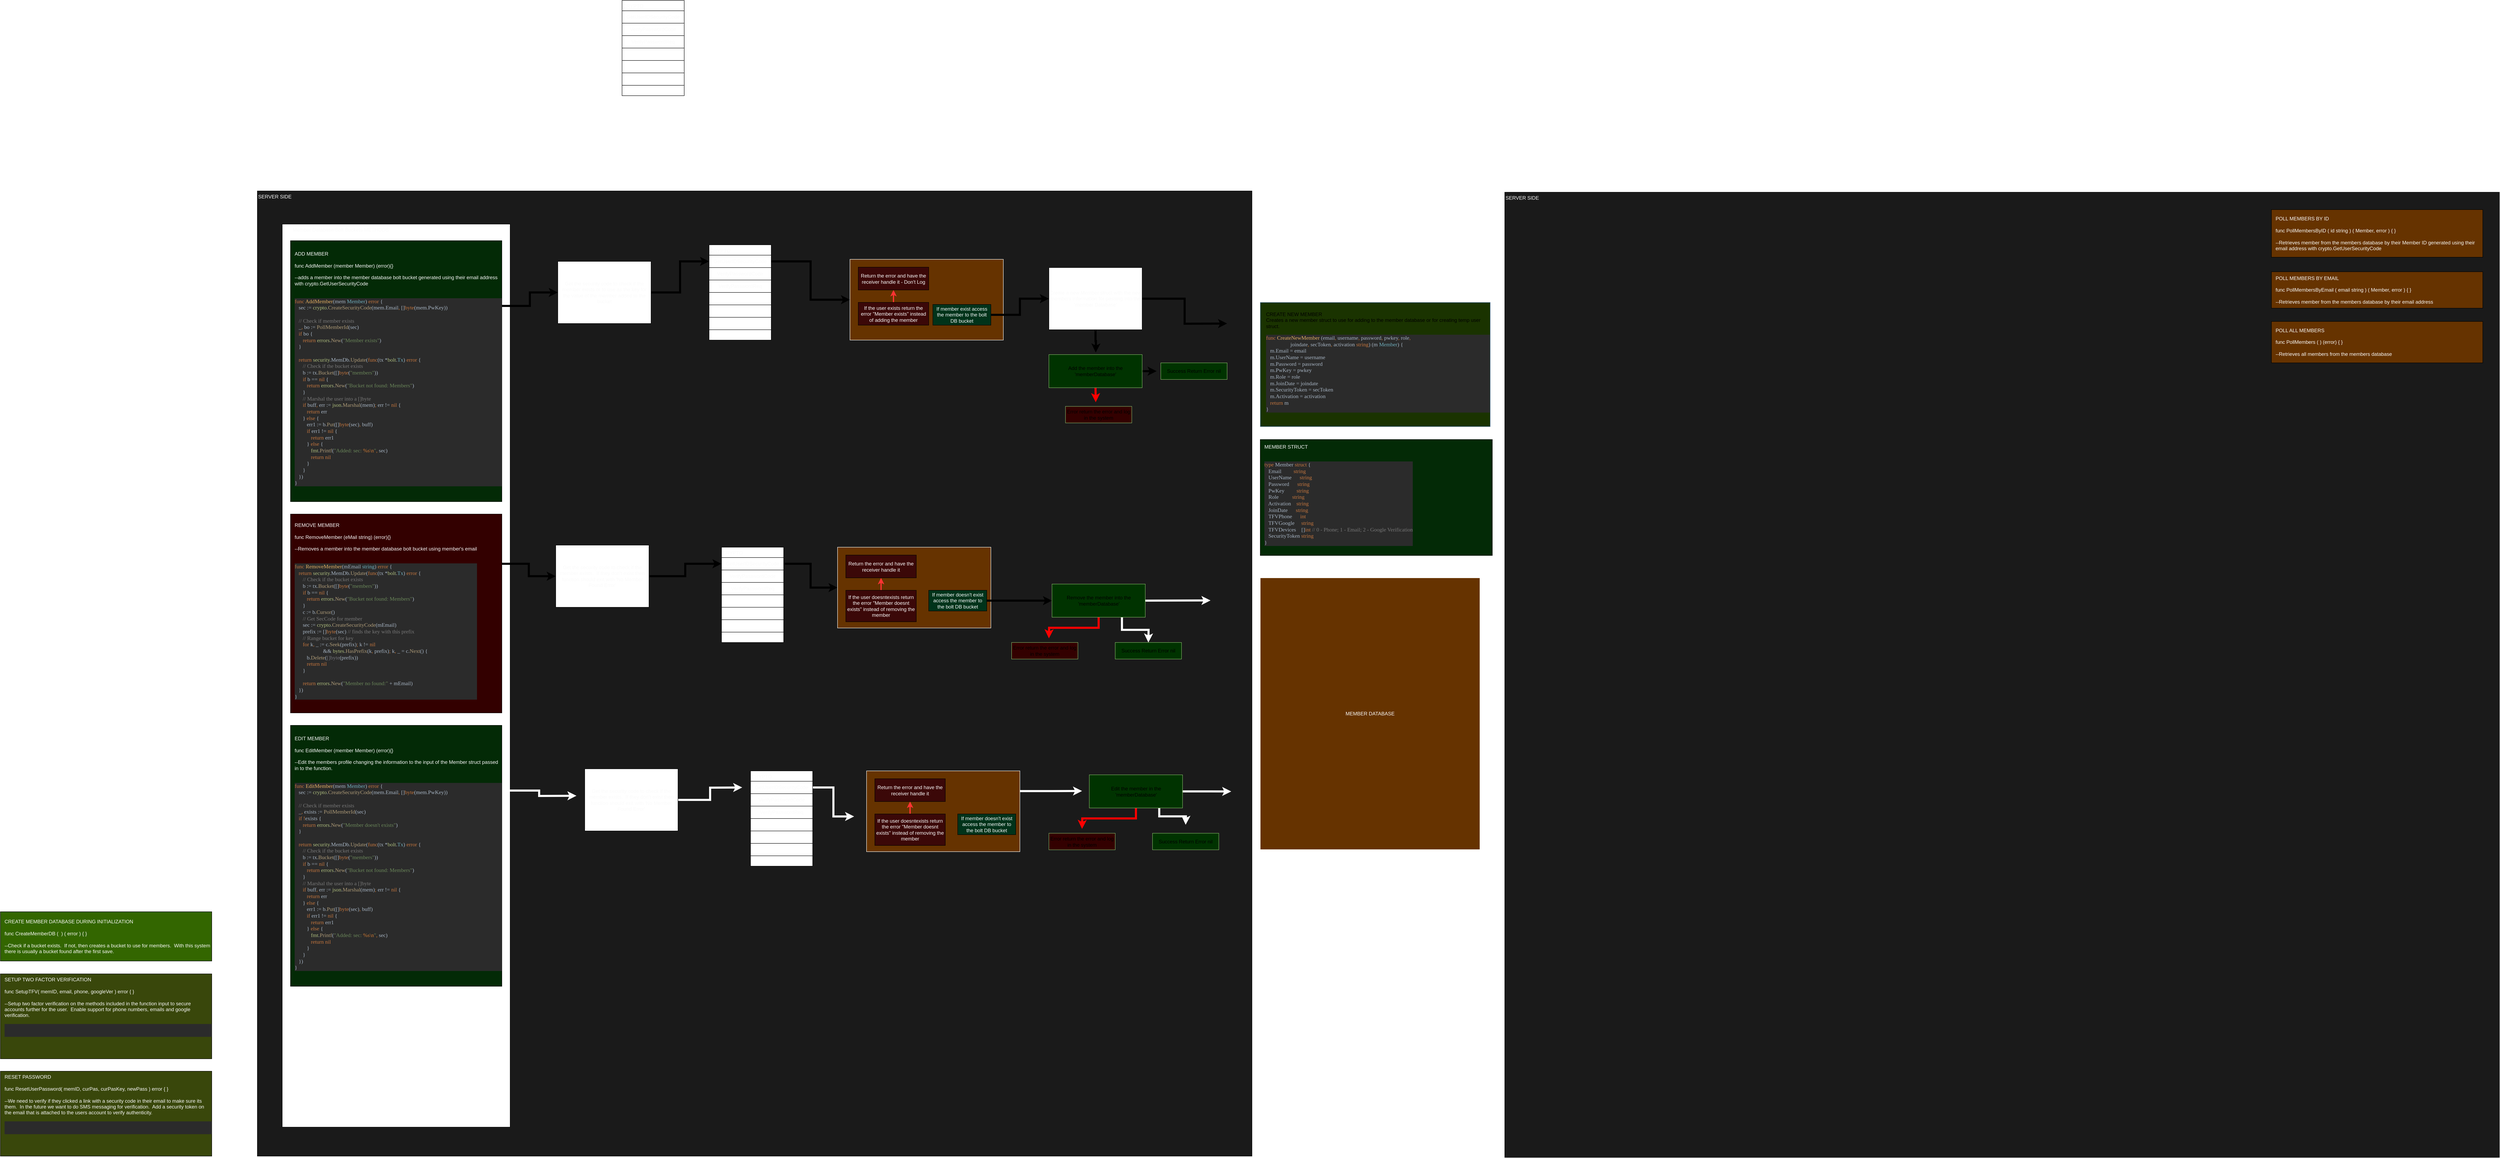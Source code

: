 <mxfile version="12.9.6" type="github">
  <diagram id="ODxXchdAwgTXNLU9TBr1" name="Page-1">
    <mxGraphModel dx="2872" dy="2428" grid="1" gridSize="10" guides="1" tooltips="1" connect="1" arrows="1" fold="1" page="1" pageScale="1" pageWidth="850" pageHeight="1100" math="0" shadow="0">
      <root>
        <mxCell id="0" />
        <mxCell id="1" parent="0" />
        <mxCell id="Krg5OAJmCBE884iFsZVr-60" value="SERVER SIDE" style="rounded=0;whiteSpace=wrap;html=1;fontColor=#FAFAFA;align=left;verticalAlign=top;fillColor=#1A1A1A;movable=1;resizable=1;rotatable=1;deletable=1;editable=1;connectable=1;" parent="1" vertex="1">
          <mxGeometry x="40" y="20" width="2400" height="2330" as="geometry" />
        </mxCell>
        <mxCell id="Krg5OAJmCBE884iFsZVr-41" value="" style="rounded=0;whiteSpace=wrap;html=1;strokeColor=#FFFFFF;fillColor=#663300;align=left;" parent="1" vertex="1">
          <mxGeometry x="1470" y="185" width="370" height="195" as="geometry" />
        </mxCell>
        <mxCell id="Krg5OAJmCBE884iFsZVr-9" value="CRYPTO" style="rounded=0;whiteSpace=wrap;html=1;fontColor=#FAFAFA;align=left;verticalAlign=top;" parent="1" vertex="1">
          <mxGeometry x="1130" y="150" width="150" height="230" as="geometry" />
        </mxCell>
        <mxCell id="Krg5OAJmCBE884iFsZVr-11" value="" style="rounded=0;whiteSpace=wrap;html=1;fontColor=#FAFAFA;" parent="1" vertex="1">
          <mxGeometry x="1130" y="295" width="150" height="30" as="geometry" />
        </mxCell>
        <mxCell id="Krg5OAJmCBE884iFsZVr-12" value="VerifyPasswordReq" style="rounded=0;whiteSpace=wrap;html=1;fontColor=#FAFAFA;" parent="1" vertex="1">
          <mxGeometry x="1130" y="235" width="150" height="30" as="geometry" />
        </mxCell>
        <mxCell id="Krg5OAJmCBE884iFsZVr-13" value="" style="rounded=0;whiteSpace=wrap;html=1;fontColor=#FAFAFA;" parent="1" vertex="1">
          <mxGeometry x="1130" y="325" width="150" height="30" as="geometry" />
        </mxCell>
        <mxCell id="eRZaWDwXWMxtU1EoFf1U-9" style="edgeStyle=orthogonalEdgeStyle;rounded=0;orthogonalLoop=1;jettySize=auto;html=1;exitX=1;exitY=0.5;exitDx=0;exitDy=0;entryX=0;entryY=0.5;entryDx=0;entryDy=0;strokeWidth=5;" edge="1" parent="1" source="Krg5OAJmCBE884iFsZVr-14" target="Krg5OAJmCBE884iFsZVr-41">
          <mxGeometry relative="1" as="geometry" />
        </mxCell>
        <mxCell id="Krg5OAJmCBE884iFsZVr-14" value="GetUserIDSecurityCode" style="rounded=0;whiteSpace=wrap;html=1;fontColor=#FAFAFA;" parent="1" vertex="1">
          <mxGeometry x="1130" y="175" width="150" height="30" as="geometry" />
        </mxCell>
        <mxCell id="Krg5OAJmCBE884iFsZVr-15" value="VerifyPasswordCode" style="rounded=0;whiteSpace=wrap;html=1;fontColor=#FAFAFA;" parent="1" vertex="1">
          <mxGeometry x="1130" y="205" width="150" height="30" as="geometry" />
        </mxCell>
        <mxCell id="Krg5OAJmCBE884iFsZVr-19" value="&amp;nbsp;&amp;nbsp;&amp;nbsp;&amp;nbsp;&amp;nbsp;&amp;nbsp; Member Database/Bolt Buckets METHODS" style="rounded=0;whiteSpace=wrap;html=1;fontColor=#FAFAFA;align=left;verticalAlign=top;" parent="1" vertex="1">
          <mxGeometry x="100" y="100" width="550" height="2180" as="geometry" />
        </mxCell>
        <mxCell id="eRZaWDwXWMxtU1EoFf1U-7" style="edgeStyle=orthogonalEdgeStyle;rounded=0;orthogonalLoop=1;jettySize=auto;html=1;exitX=1;exitY=0.25;exitDx=0;exitDy=0;entryX=0;entryY=0.5;entryDx=0;entryDy=0;strokeWidth=5;" edge="1" parent="1" source="Krg5OAJmCBE884iFsZVr-8" target="Krg5OAJmCBE884iFsZVr-26">
          <mxGeometry relative="1" as="geometry" />
        </mxCell>
        <mxCell id="Krg5OAJmCBE884iFsZVr-8" value="&lt;div&gt;ADD MEMBER&lt;br&gt;&lt;/div&gt;&lt;div&gt;&lt;br&gt;&lt;/div&gt;&lt;div&gt;func AddMember (member Member) (error){}&lt;/div&gt;&lt;div&gt;&lt;br&gt;&lt;/div&gt;&lt;div&gt;--adds a member into the member database bolt bucket generated using their email address with crypto.GetUserSecurityCode&lt;/div&gt;&lt;div&gt;&lt;br&gt;&lt;/div&gt;&lt;div&gt;&lt;pre style=&quot;background-color: #2b2b2b ; color: #a9b7c6 ; font-family: &amp;#34;consolas&amp;#34; ; font-size: 9.8pt&quot;&gt;&lt;span style=&quot;color: #c7773e&quot;&gt;func &lt;/span&gt;&lt;span style=&quot;color: #e6b163&quot;&gt;AddMember&lt;/span&gt;(mem &lt;span style=&quot;color: #6fafbd&quot;&gt;Member&lt;/span&gt;) &lt;span style=&quot;color: #c7773e&quot;&gt;error &lt;/span&gt;{&lt;br&gt;   sec := &lt;span style=&quot;color: #afbf7e&quot;&gt;crypto&lt;/span&gt;.&lt;span style=&quot;color: #b09d79&quot;&gt;CreateSecurityCode&lt;/span&gt;(mem.Email&lt;span style=&quot;color: #cc7832&quot;&gt;, &lt;/span&gt;[]&lt;span style=&quot;color: #c7773e&quot;&gt;byte&lt;/span&gt;(mem.PwKey))&lt;br&gt;&lt;br&gt;   &lt;span style=&quot;color: #787878&quot;&gt;// Check if member exists&lt;br&gt;&lt;/span&gt;&lt;span style=&quot;color: #787878&quot;&gt;   &lt;/span&gt;_&lt;span style=&quot;color: #cc7832&quot;&gt;, &lt;/span&gt;bo := &lt;span style=&quot;color: #b09d79&quot;&gt;PollMemberId&lt;/span&gt;(sec)&lt;br&gt;   &lt;span style=&quot;color: #c7773e&quot;&gt;if &lt;/span&gt;bo {&lt;br&gt;      &lt;span style=&quot;color: #c7773e&quot;&gt;return &lt;/span&gt;&lt;span style=&quot;color: #afbf7e&quot;&gt;errors&lt;/span&gt;.&lt;span style=&quot;color: #b09d79&quot;&gt;New&lt;/span&gt;(&lt;span style=&quot;color: #6a8759&quot;&gt;&quot;Member exists&quot;&lt;/span&gt;)&lt;br&gt;   }&lt;br&gt;&lt;br&gt;   &lt;span style=&quot;color: #c7773e&quot;&gt;return &lt;/span&gt;&lt;span style=&quot;color: #afbf7e&quot;&gt;security&lt;/span&gt;.MemDb.&lt;span style=&quot;color: #b09d79&quot;&gt;Update&lt;/span&gt;(&lt;span style=&quot;color: #c7773e&quot;&gt;func&lt;/span&gt;(tx *&lt;span style=&quot;color: #afbf7e&quot;&gt;bolt&lt;/span&gt;.&lt;span style=&quot;color: #6fafbd&quot;&gt;Tx&lt;/span&gt;) &lt;span style=&quot;color: #c7773e&quot;&gt;error &lt;/span&gt;{&lt;br&gt;      &lt;span style=&quot;color: #787878&quot;&gt;// Check if the bucket exists&lt;br&gt;&lt;/span&gt;&lt;span style=&quot;color: #787878&quot;&gt;      &lt;/span&gt;b := tx.&lt;span style=&quot;color: #b09d79&quot;&gt;Bucket&lt;/span&gt;([]&lt;span style=&quot;color: #c7773e&quot;&gt;byte&lt;/span&gt;(&lt;span style=&quot;color: #6a8759&quot;&gt;&quot;members&quot;&lt;/span&gt;))&lt;br&gt;      &lt;span style=&quot;color: #c7773e&quot;&gt;if &lt;/span&gt;b == &lt;span style=&quot;color: #c7773e&quot;&gt;nil &lt;/span&gt;{&lt;br&gt;         &lt;span style=&quot;color: #c7773e&quot;&gt;return &lt;/span&gt;&lt;span style=&quot;color: #afbf7e&quot;&gt;errors&lt;/span&gt;.&lt;span style=&quot;color: #b09d79&quot;&gt;New&lt;/span&gt;(&lt;span style=&quot;color: #6a8759&quot;&gt;&quot;Bucket not found: Members&quot;&lt;/span&gt;)&lt;br&gt;      }&lt;br&gt;      &lt;span style=&quot;color: #787878&quot;&gt;// Marshal the user into a []byte&lt;br&gt;&lt;/span&gt;&lt;span style=&quot;color: #787878&quot;&gt;      &lt;/span&gt;&lt;span style=&quot;color: #c7773e&quot;&gt;if &lt;/span&gt;buff&lt;span style=&quot;color: #cc7832&quot;&gt;, &lt;/span&gt;err := &lt;span style=&quot;color: #afbf7e&quot;&gt;json&lt;/span&gt;.&lt;span style=&quot;color: #b09d79&quot;&gt;Marshal&lt;/span&gt;(mem)&lt;span style=&quot;color: #cc7832&quot;&gt;; &lt;/span&gt;err != &lt;span style=&quot;color: #c7773e&quot;&gt;nil &lt;/span&gt;{&lt;br&gt;         &lt;span style=&quot;color: #c7773e&quot;&gt;return &lt;/span&gt;err&lt;br&gt;      } &lt;span style=&quot;color: #c7773e&quot;&gt;else &lt;/span&gt;{&lt;br&gt;         err1 := b.&lt;span style=&quot;color: #b09d79&quot;&gt;Put&lt;/span&gt;([]&lt;span style=&quot;color: #c7773e&quot;&gt;byte&lt;/span&gt;(sec)&lt;span style=&quot;color: #cc7832&quot;&gt;, &lt;/span&gt;buff)&lt;br&gt;         &lt;span style=&quot;color: #c7773e&quot;&gt;if &lt;/span&gt;err1 != &lt;span style=&quot;color: #c7773e&quot;&gt;nil &lt;/span&gt;{&lt;br&gt;            &lt;span style=&quot;color: #c7773e&quot;&gt;return &lt;/span&gt;err1&lt;br&gt;         } &lt;span style=&quot;color: #c7773e&quot;&gt;else &lt;/span&gt;{&lt;br&gt;            &lt;span style=&quot;color: #afbf7e&quot;&gt;fmt&lt;/span&gt;.&lt;span style=&quot;color: #b09d79&quot;&gt;Printf&lt;/span&gt;(&lt;span style=&quot;color: #6a8759&quot;&gt;&quot;Added: sec: &lt;/span&gt;&lt;span style=&quot;color: #cc7832&quot;&gt;%s\n&lt;/span&gt;&lt;span style=&quot;color: #6a8759&quot;&gt;&quot;&lt;/span&gt;&lt;span style=&quot;color: #cc7832&quot;&gt;, &lt;/span&gt;sec)&lt;br&gt;            &lt;span style=&quot;color: #c7773e&quot;&gt;return nil&lt;br&gt;&lt;/span&gt;&lt;span style=&quot;color: #c7773e&quot;&gt;         &lt;/span&gt;}&lt;br&gt;      }&lt;br&gt;   })&lt;br&gt;}&lt;/pre&gt;&lt;/div&gt;" style="rounded=0;whiteSpace=wrap;html=1;fontColor=#FAFAFA;align=left;spacingLeft=8;fillColor=#032A06;" parent="1" vertex="1">
          <mxGeometry x="120" y="140" width="510" height="630" as="geometry" />
        </mxCell>
        <mxCell id="eRZaWDwXWMxtU1EoFf1U-29" style="edgeStyle=orthogonalEdgeStyle;rounded=0;orthogonalLoop=1;jettySize=auto;html=1;exitX=1;exitY=0.25;exitDx=0;exitDy=0;entryX=0;entryY=0.5;entryDx=0;entryDy=0;strokeWidth=5;" edge="1" parent="1" source="Krg5OAJmCBE884iFsZVr-21" target="eRZaWDwXWMxtU1EoFf1U-17">
          <mxGeometry relative="1" as="geometry" />
        </mxCell>
        <mxCell id="Krg5OAJmCBE884iFsZVr-21" value="&lt;div&gt;REMOVE MEMBER&lt;br&gt;&lt;/div&gt;&lt;div&gt;&lt;br&gt;&lt;/div&gt;&lt;div&gt;func RemoveMember (eMail string) (error){}&lt;/div&gt;&lt;div&gt;&lt;br&gt;&lt;/div&gt;&lt;div&gt;--Removes a member into the member database bolt bucket using member&#39;s email&lt;br&gt;&lt;/div&gt;&lt;div&gt;&lt;br&gt;&lt;/div&gt;&lt;div&gt;&lt;pre style=&quot;background-color: #2b2b2b ; color: #a9b7c6 ; font-family: &amp;#34;consolas&amp;#34; ; font-size: 9.8pt&quot;&gt;&lt;span style=&quot;color: #c7773e&quot;&gt;func &lt;/span&gt;&lt;span style=&quot;color: #e6b163&quot;&gt;RemoveMember&lt;/span&gt;(mEmail &lt;span style=&quot;color: #6fafbd&quot;&gt;string&lt;/span&gt;) &lt;span style=&quot;color: #c7773e&quot;&gt;error &lt;/span&gt;{&lt;br&gt;   &lt;span style=&quot;color: #c7773e&quot;&gt;return &lt;/span&gt;&lt;span style=&quot;color: #afbf7e&quot;&gt;security&lt;/span&gt;.MemDb.&lt;span style=&quot;color: #b09d79&quot;&gt;Update&lt;/span&gt;(&lt;span style=&quot;color: #c7773e&quot;&gt;func&lt;/span&gt;(tx *&lt;span style=&quot;color: #afbf7e&quot;&gt;bolt&lt;/span&gt;.&lt;span style=&quot;color: #6fafbd&quot;&gt;Tx&lt;/span&gt;) &lt;span style=&quot;color: #c7773e&quot;&gt;error &lt;/span&gt;{&lt;br&gt;      &lt;span style=&quot;color: #787878&quot;&gt;// Check if the bucket exists&lt;br&gt;&lt;/span&gt;&lt;span style=&quot;color: #787878&quot;&gt;      &lt;/span&gt;b := tx.&lt;span style=&quot;color: #b09d79&quot;&gt;Bucket&lt;/span&gt;([]&lt;span style=&quot;color: #c7773e&quot;&gt;byte&lt;/span&gt;(&lt;span style=&quot;color: #6a8759&quot;&gt;&quot;members&quot;&lt;/span&gt;))&lt;br&gt;      &lt;span style=&quot;color: #c7773e&quot;&gt;if &lt;/span&gt;b == &lt;span style=&quot;color: #c7773e&quot;&gt;nil &lt;/span&gt;{&lt;br&gt;         &lt;span style=&quot;color: #c7773e&quot;&gt;return &lt;/span&gt;&lt;span style=&quot;color: #afbf7e&quot;&gt;errors&lt;/span&gt;.&lt;span style=&quot;color: #b09d79&quot;&gt;New&lt;/span&gt;(&lt;span style=&quot;color: #6a8759&quot;&gt;&quot;Bucket not found: Members&quot;&lt;/span&gt;)&lt;br&gt;      }&lt;br&gt;      c := b.&lt;span style=&quot;color: #b09d79&quot;&gt;Cursor&lt;/span&gt;()&lt;br&gt;      &lt;span style=&quot;color: #787878&quot;&gt;// Get SecCode for member&lt;br&gt;&lt;/span&gt;&lt;span style=&quot;color: #787878&quot;&gt;      &lt;/span&gt;sec := &lt;span style=&quot;color: #afbf7e&quot;&gt;crypto&lt;/span&gt;.&lt;span style=&quot;color: #b09d79&quot;&gt;CreateSecurityCode&lt;/span&gt;(mEmail&lt;span style=&quot;color: #6fafbd&quot;&gt;&lt;/span&gt;)&lt;br&gt;      prefix := []&lt;span style=&quot;color: #c7773e&quot;&gt;byte&lt;/span&gt;(sec) &lt;span style=&quot;color: #787878&quot;&gt;// finds the key with this prefix&lt;br&gt;&lt;/span&gt;&lt;span style=&quot;color: #787878&quot;&gt;      // Range bucket for key&lt;br&gt;&lt;/span&gt;&lt;span style=&quot;color: #787878&quot;&gt;      &lt;/span&gt;&lt;span style=&quot;color: #c7773e&quot;&gt;for &lt;/span&gt;k&lt;span style=&quot;color: #cc7832&quot;&gt;, &lt;/span&gt;_ := c.&lt;span style=&quot;color: #b09d79&quot;&gt;Seek&lt;/span&gt;(prefix)&lt;span style=&quot;color: #cc7832&quot;&gt;; &lt;/span&gt;k != &lt;span style=&quot;color: #c7773e&quot;&gt;nil &lt;/span&gt;&lt;br&gt;                     &amp;amp;&amp;amp; &lt;span style=&quot;color: #afbf7e&quot;&gt;bytes&lt;/span&gt;.&lt;span style=&quot;color: #b09d79&quot;&gt;HasPrefix&lt;/span&gt;(k&lt;span style=&quot;color: #cc7832&quot;&gt;, &lt;/span&gt;prefix)&lt;span style=&quot;color: #cc7832&quot;&gt;; &lt;/span&gt;k&lt;span style=&quot;color: #cc7832&quot;&gt;, &lt;/span&gt;_ = c.&lt;span style=&quot;color: #b09d79&quot;&gt;Next&lt;/span&gt;() {&lt;br&gt;         b.&lt;span style=&quot;color: #b09d79&quot;&gt;Delete&lt;/span&gt;(&lt;span style=&quot;color: #72737a&quot;&gt;[]byte&lt;/span&gt;(prefix))&lt;br&gt;         &lt;span style=&quot;color: #c7773e&quot;&gt;return nil&lt;br&gt;&lt;/span&gt;&lt;span style=&quot;color: #c7773e&quot;&gt;      &lt;/span&gt;}&lt;br&gt;&lt;br&gt;      &lt;span style=&quot;color: #c7773e&quot;&gt;return &lt;/span&gt;&lt;span style=&quot;color: #afbf7e&quot;&gt;errors&lt;/span&gt;.&lt;span style=&quot;color: #b09d79&quot;&gt;New&lt;/span&gt;(&lt;span style=&quot;color: #6a8759&quot;&gt;&quot;Member no found:&quot; &lt;/span&gt;+ mEmail&lt;span style=&quot;color: #6fafbd&quot;&gt;&lt;/span&gt;)&lt;br&gt;   })&lt;br&gt;}&lt;/pre&gt;&lt;/div&gt;" style="rounded=0;whiteSpace=wrap;html=1;fontColor=#FAFAFA;align=left;spacingLeft=8;fillColor=#330000;" parent="1" vertex="1">
          <mxGeometry x="120" y="800" width="510" height="480" as="geometry" />
        </mxCell>
        <mxCell id="Krg5OAJmCBE884iFsZVr-25" value="&lt;div&gt;CREATE MEMBER DATABASE DURING INITIALIZATION&lt;br&gt;&lt;/div&gt;&lt;div&gt;&lt;br&gt;&lt;/div&gt;&lt;div&gt;func CreateMemberDB (&amp;nbsp; ) ( error ) { }&lt;/div&gt;&lt;div&gt;&lt;br&gt;&lt;/div&gt;&lt;div&gt;--Check if a bucket exists.&amp;nbsp; If not, then creates a bucket to use for members.&amp;nbsp; With this system there is usually a bucket found after the first save.&lt;br&gt;&lt;/div&gt;" style="rounded=0;whiteSpace=wrap;html=1;fontColor=#FAFAFA;align=left;spacingLeft=8;fillColor=#336600;" parent="1" vertex="1">
          <mxGeometry x="-580" y="1760" width="510" height="119" as="geometry" />
        </mxCell>
        <mxCell id="eRZaWDwXWMxtU1EoFf1U-8" style="edgeStyle=orthogonalEdgeStyle;rounded=0;orthogonalLoop=1;jettySize=auto;html=1;exitX=1;exitY=0.5;exitDx=0;exitDy=0;entryX=0;entryY=0.5;entryDx=0;entryDy=0;strokeWidth=5;" edge="1" parent="1" source="Krg5OAJmCBE884iFsZVr-26" target="Krg5OAJmCBE884iFsZVr-14">
          <mxGeometry relative="1" as="geometry" />
        </mxCell>
        <mxCell id="Krg5OAJmCBE884iFsZVr-26" value="Get the security code to check if the member exists or to use as the key for the value of the member added to the bucket" style="rounded=0;whiteSpace=wrap;html=1;fontColor=#FAFAFA;" parent="1" vertex="1">
          <mxGeometry x="765" y="190" width="225" height="150" as="geometry" />
        </mxCell>
        <mxCell id="Krg5OAJmCBE884iFsZVr-45" style="edgeStyle=orthogonalEdgeStyle;rounded=0;orthogonalLoop=1;jettySize=auto;html=1;exitX=0.5;exitY=0;exitDx=0;exitDy=0;entryX=0.5;entryY=1;entryDx=0;entryDy=0;strokeColor=#FF3333;strokeWidth=3;" parent="1" source="Krg5OAJmCBE884iFsZVr-29" target="Krg5OAJmCBE884iFsZVr-44" edge="1">
          <mxGeometry relative="1" as="geometry" />
        </mxCell>
        <mxCell id="Krg5OAJmCBE884iFsZVr-29" value="If the user exists return the error &quot;Member exists&quot; instead of adding the member" style="rounded=0;whiteSpace=wrap;html=1;fontColor=#FAFAFA;fillColor=#3B0808;" parent="1" vertex="1">
          <mxGeometry x="1490" y="289" width="170" height="55" as="geometry" />
        </mxCell>
        <mxCell id="Krg5OAJmCBE884iFsZVr-33" value="MEMBER DATABASE" style="rounded=0;whiteSpace=wrap;html=1;fontColor=#FAFAFA;strokeColor=#FFFFFF;fillColor=#663300;" parent="1" vertex="1">
          <mxGeometry x="2460" y="954" width="530" height="656" as="geometry" />
        </mxCell>
        <mxCell id="eRZaWDwXWMxtU1EoFf1U-13" style="edgeStyle=orthogonalEdgeStyle;rounded=0;orthogonalLoop=1;jettySize=auto;html=1;exitX=1;exitY=0.5;exitDx=0;exitDy=0;strokeWidth=5;" edge="1" parent="1" source="Krg5OAJmCBE884iFsZVr-35" target="eRZaWDwXWMxtU1EoFf1U-10">
          <mxGeometry relative="1" as="geometry" />
        </mxCell>
        <mxCell id="Krg5OAJmCBE884iFsZVr-35" value="&lt;div&gt;If member exist access the member to the bolt DB bucket&lt;br&gt;&lt;/div&gt;" style="rounded=0;whiteSpace=wrap;html=1;fontColor=#FAFAFA;fillColor=#00331A;" parent="1" vertex="1">
          <mxGeometry x="1670" y="294" width="140" height="50" as="geometry" />
        </mxCell>
        <mxCell id="Krg5OAJmCBE884iFsZVr-44" value="Return the error and have the receiver handle it - Don&#39;t Log" style="rounded=0;whiteSpace=wrap;html=1;fontColor=#FAFAFA;fillColor=#3B0808;" parent="1" vertex="1">
          <mxGeometry x="1490" y="204" width="170" height="55" as="geometry" />
        </mxCell>
        <mxCell id="cZtBj0m-440TL1Us-F3j-1" value="&lt;div&gt;RESET PASSWORD&lt;br&gt;&lt;/div&gt;&lt;div&gt;&lt;br&gt;&lt;/div&gt;&lt;div&gt;func ResetUserPassword( memID, curPas, curPasKey, newPass ) error { }&lt;/div&gt;&lt;div&gt;&lt;br&gt;&lt;/div&gt;&lt;div&gt;--We need to verify if they clicked a link with a security code in their email to make sure its them.&amp;nbsp; In the future we want to do SMS messaging for verification.&amp;nbsp; Add a security token on the email that is attached to the users account to verify authenticity.&lt;br&gt;&lt;/div&gt;&lt;div&gt;&lt;pre style=&quot;background-color: #2b2b2b ; color: #a9b7c6 ; font-family: &amp;#34;consolas&amp;#34; ; font-size: 9.8pt&quot;&gt;&lt;br&gt;&lt;br&gt;&lt;/pre&gt;&lt;/div&gt;" style="rounded=0;whiteSpace=wrap;html=1;fontColor=#FAFAFA;align=left;spacingLeft=8;fillColor=#39470B;verticalAlign=top;" parent="1" vertex="1">
          <mxGeometry x="-580" y="2145" width="510" height="205" as="geometry" />
        </mxCell>
        <mxCell id="cZtBj0m-440TL1Us-F3j-2" value="&lt;div&gt;SETUP TWO FACTOR VERIFICATION&lt;br&gt;&lt;/div&gt;&lt;div&gt;&lt;br&gt;&lt;/div&gt;&lt;div&gt;func SetupTFV( memID, email, phone, googleVer ) error { }&lt;/div&gt;&lt;div&gt;&lt;br&gt;&lt;/div&gt;&lt;div&gt;--Setup two factor verification on the methods included in the function input to secure accounts further for the user.&amp;nbsp; Enable support for phone numbers, emails and google verification.&lt;br&gt;&lt;/div&gt;&lt;div&gt;&lt;pre style=&quot;background-color: #2b2b2b ; color: #a9b7c6 ; font-family: &amp;#34;consolas&amp;#34; ; font-size: 9.8pt&quot;&gt;&lt;br&gt;&lt;br&gt;&lt;/pre&gt;&lt;/div&gt;" style="rounded=0;whiteSpace=wrap;html=1;fontColor=#FAFAFA;align=left;spacingLeft=8;fillColor=#39470B;verticalAlign=top;" parent="1" vertex="1">
          <mxGeometry x="-580" y="1910" width="510" height="205" as="geometry" />
        </mxCell>
        <mxCell id="cZtBj0m-440TL1Us-F3j-3" value="&lt;div&gt;MEMBER STRUCT&lt;br&gt;&lt;/div&gt;&lt;div&gt;&lt;br&gt;&lt;/div&gt;&lt;div&gt;&lt;pre style=&quot;background-color: #2b2b2b ; color: #a9b7c6 ; font-family: &amp;#34;consolas&amp;#34; ; font-size: 9.8pt&quot;&gt;&lt;span style=&quot;color: #c7773e&quot;&gt;type &lt;/span&gt;Member &lt;span style=&quot;color: #c7773e&quot;&gt;struct &lt;/span&gt;{&lt;br&gt;   Email         &lt;span style=&quot;color: #c7773e&quot;&gt;string&lt;br&gt;&lt;/span&gt;&lt;span style=&quot;color: #c7773e&quot;&gt;   &lt;/span&gt;UserName      &lt;span style=&quot;color: #c7773e&quot;&gt;string&lt;br&gt;&lt;/span&gt;&lt;span style=&quot;color: #c7773e&quot;&gt;   &lt;/span&gt;Password      &lt;span style=&quot;color: #c7773e&quot;&gt;string&lt;br&gt;&lt;/span&gt;&lt;span style=&quot;color: #c7773e&quot;&gt;   &lt;/span&gt;PwKey         &lt;span style=&quot;color: #c7773e&quot;&gt;string&lt;br&gt;&lt;/span&gt;&lt;span style=&quot;color: #c7773e&quot;&gt;   &lt;/span&gt;Role          &lt;span style=&quot;color: #c7773e&quot;&gt;string&lt;br&gt;&lt;/span&gt;&lt;span style=&quot;color: #c7773e&quot;&gt;   &lt;/span&gt;Activation    &lt;span style=&quot;color: #c7773e&quot;&gt;string&lt;br&gt;&lt;/span&gt;&lt;span style=&quot;color: #c7773e&quot;&gt;   &lt;/span&gt;JoinDate      &lt;span style=&quot;color: #c7773e&quot;&gt;string&lt;br&gt;&lt;/span&gt;&lt;span style=&quot;color: #c7773e&quot;&gt;   &lt;/span&gt;TFVPhone      &lt;span style=&quot;color: #c7773e&quot;&gt;int&lt;br&gt;&lt;/span&gt;&lt;span style=&quot;color: #c7773e&quot;&gt;   &lt;/span&gt;TFVGoogle     &lt;span style=&quot;color: #c7773e&quot;&gt;string&lt;br&gt;&lt;/span&gt;&lt;span style=&quot;color: #c7773e&quot;&gt;   &lt;/span&gt;TFVDevices    []&lt;span style=&quot;color: #c7773e&quot;&gt;int &lt;/span&gt;&lt;span style=&quot;color: #787878&quot;&gt;// 0 - Phone; 1 - Email; 2 - Google Verification&lt;br&gt;&lt;/span&gt;&lt;span style=&quot;color: #787878&quot;&gt;   &lt;/span&gt;SecurityToken &lt;span style=&quot;color: #c7773e&quot;&gt;string&lt;br&gt;&lt;/span&gt;}&lt;/pre&gt;&lt;/div&gt;" style="rounded=0;whiteSpace=wrap;html=1;fontColor=#FAFAFA;align=left;spacingLeft=8;fillColor=#032A06;" parent="1" vertex="1">
          <mxGeometry x="2460" y="620" width="560" height="280" as="geometry" />
        </mxCell>
        <mxCell id="eRZaWDwXWMxtU1EoFf1U-1" value="CRYPTO" style="rounded=0;whiteSpace=wrap;html=1;fontColor=#FAFAFA;align=left;verticalAlign=top;" vertex="1" parent="1">
          <mxGeometry x="920" y="-440" width="150" height="230" as="geometry" />
        </mxCell>
        <mxCell id="eRZaWDwXWMxtU1EoFf1U-2" value="" style="rounded=0;whiteSpace=wrap;html=1;fontColor=#FAFAFA;" vertex="1" parent="1">
          <mxGeometry x="920" y="-295" width="150" height="30" as="geometry" />
        </mxCell>
        <mxCell id="eRZaWDwXWMxtU1EoFf1U-3" value="VerifyPasswordReq" style="rounded=0;whiteSpace=wrap;html=1;fontColor=#FAFAFA;" vertex="1" parent="1">
          <mxGeometry x="920" y="-355" width="150" height="30" as="geometry" />
        </mxCell>
        <mxCell id="eRZaWDwXWMxtU1EoFf1U-4" value="" style="rounded=0;whiteSpace=wrap;html=1;fontColor=#FAFAFA;" vertex="1" parent="1">
          <mxGeometry x="920" y="-265" width="150" height="30" as="geometry" />
        </mxCell>
        <mxCell id="eRZaWDwXWMxtU1EoFf1U-5" value="GetUserIDSecurityCode" style="rounded=0;whiteSpace=wrap;html=1;fontColor=#FAFAFA;" vertex="1" parent="1">
          <mxGeometry x="920" y="-415" width="150" height="30" as="geometry" />
        </mxCell>
        <mxCell id="eRZaWDwXWMxtU1EoFf1U-6" value="VerifyPasswordCode" style="rounded=0;whiteSpace=wrap;html=1;fontColor=#FAFAFA;" vertex="1" parent="1">
          <mxGeometry x="920" y="-385" width="150" height="30" as="geometry" />
        </mxCell>
        <mxCell id="eRZaWDwXWMxtU1EoFf1U-14" style="edgeStyle=orthogonalEdgeStyle;rounded=0;orthogonalLoop=1;jettySize=auto;html=1;exitX=1;exitY=0.5;exitDx=0;exitDy=0;strokeWidth=5;" edge="1" parent="1" source="eRZaWDwXWMxtU1EoFf1U-10">
          <mxGeometry relative="1" as="geometry">
            <mxPoint x="2380" y="340" as="targetPoint" />
          </mxGeometry>
        </mxCell>
        <mxCell id="eRZaWDwXWMxtU1EoFf1U-34" style="edgeStyle=orthogonalEdgeStyle;rounded=0;orthogonalLoop=1;jettySize=auto;html=1;exitX=0.5;exitY=1;exitDx=0;exitDy=0;strokeWidth=5;" edge="1" parent="1" source="eRZaWDwXWMxtU1EoFf1U-10">
          <mxGeometry relative="1" as="geometry">
            <mxPoint x="2063" y="410" as="targetPoint" />
          </mxGeometry>
        </mxCell>
        <mxCell id="eRZaWDwXWMxtU1EoFf1U-10" value="Create a new Member struct with the new members information for passing into the &#39;member Database&#39;" style="rounded=0;whiteSpace=wrap;html=1;fontColor=#FAFAFA;" vertex="1" parent="1">
          <mxGeometry x="1950" y="205" width="225" height="150" as="geometry" />
        </mxCell>
        <mxCell id="eRZaWDwXWMxtU1EoFf1U-64" style="edgeStyle=orthogonalEdgeStyle;rounded=0;orthogonalLoop=1;jettySize=auto;html=1;exitX=1;exitY=0.25;exitDx=0;exitDy=0;strokeColor=#FFFFFF;strokeWidth=5;" edge="1" parent="1" source="eRZaWDwXWMxtU1EoFf1U-11">
          <mxGeometry relative="1" as="geometry">
            <mxPoint x="810" y="1480" as="targetPoint" />
          </mxGeometry>
        </mxCell>
        <mxCell id="eRZaWDwXWMxtU1EoFf1U-11" value="&lt;div&gt;EDIT MEMBER&lt;br&gt;&lt;/div&gt;&lt;div&gt;&lt;br&gt;&lt;/div&gt;&lt;div&gt;func EditMember (member Member) (error){}&lt;/div&gt;&lt;div&gt;&lt;br&gt;&lt;/div&gt;&lt;div&gt;--Edit the members profile changing the information to the input of the Member struct passed in to the function.&lt;br&gt;&lt;/div&gt;&lt;div&gt;&lt;br&gt;&lt;/div&gt;&lt;div&gt;&lt;pre style=&quot;background-color: #2b2b2b ; color: #a9b7c6 ; font-family: &amp;#34;consolas&amp;#34; ; font-size: 9.8pt&quot;&gt;&lt;span style=&quot;color: #c7773e&quot;&gt;func &lt;/span&gt;&lt;span style=&quot;color: #e6b163&quot;&gt;EditMember&lt;/span&gt;(mem &lt;span style=&quot;color: #6fafbd&quot;&gt;Member&lt;/span&gt;) &lt;span style=&quot;color: #c7773e&quot;&gt;error &lt;/span&gt;{&lt;br&gt;   sec := &lt;span style=&quot;color: #afbf7e&quot;&gt;crypto&lt;/span&gt;.&lt;span style=&quot;color: #b09d79&quot;&gt;CreateSecurityCode&lt;/span&gt;(mem.Email&lt;span style=&quot;color: #cc7832&quot;&gt;, &lt;/span&gt;[]&lt;span style=&quot;color: #c7773e&quot;&gt;byte&lt;/span&gt;(mem.PwKey))&lt;br&gt;&lt;br&gt;   &lt;span style=&quot;color: #787878&quot;&gt;// Check if member exists&lt;br&gt;&lt;/span&gt;&lt;span style=&quot;color: #787878&quot;&gt;   &lt;/span&gt;_&lt;span style=&quot;color: #cc7832&quot;&gt;, &lt;/span&gt;exists := &lt;span style=&quot;color: #b09d79&quot;&gt;PollMemberId&lt;/span&gt;(sec)&lt;br&gt;   &lt;span style=&quot;color: #c7773e&quot;&gt;if !&lt;/span&gt;&lt;span style=&quot;color: #cc7832&quot;&gt;&lt;/span&gt;exists {&lt;br&gt;      &lt;span style=&quot;color: #c7773e&quot;&gt;return &lt;/span&gt;&lt;span style=&quot;color: #afbf7e&quot;&gt;errors&lt;/span&gt;.&lt;span style=&quot;color: #b09d79&quot;&gt;New&lt;/span&gt;(&lt;span style=&quot;color: #6a8759&quot;&gt;&quot;Member doesn&#39;t exists&quot;&lt;/span&gt;)&lt;br&gt;   }&lt;br&gt;&lt;br&gt;   &lt;span style=&quot;color: #c7773e&quot;&gt;return &lt;/span&gt;&lt;span style=&quot;color: #afbf7e&quot;&gt;security&lt;/span&gt;.MemDb.&lt;span style=&quot;color: #b09d79&quot;&gt;Update&lt;/span&gt;(&lt;span style=&quot;color: #c7773e&quot;&gt;func&lt;/span&gt;(tx *&lt;span style=&quot;color: #afbf7e&quot;&gt;bolt&lt;/span&gt;.&lt;span style=&quot;color: #6fafbd&quot;&gt;Tx&lt;/span&gt;) &lt;span style=&quot;color: #c7773e&quot;&gt;error &lt;/span&gt;{&lt;br&gt;      &lt;span style=&quot;color: #787878&quot;&gt;// Check if the bucket exists&lt;br&gt;&lt;/span&gt;&lt;span style=&quot;color: #787878&quot;&gt;      &lt;/span&gt;b := tx.&lt;span style=&quot;color: #b09d79&quot;&gt;Bucket&lt;/span&gt;([]&lt;span style=&quot;color: #c7773e&quot;&gt;byte&lt;/span&gt;(&lt;span style=&quot;color: #6a8759&quot;&gt;&quot;members&quot;&lt;/span&gt;))&lt;br&gt;      &lt;span style=&quot;color: #c7773e&quot;&gt;if &lt;/span&gt;b == &lt;span style=&quot;color: #c7773e&quot;&gt;nil &lt;/span&gt;{&lt;br&gt;         &lt;span style=&quot;color: #c7773e&quot;&gt;return &lt;/span&gt;&lt;span style=&quot;color: #afbf7e&quot;&gt;errors&lt;/span&gt;.&lt;span style=&quot;color: #b09d79&quot;&gt;New&lt;/span&gt;(&lt;span style=&quot;color: #6a8759&quot;&gt;&quot;Bucket not found: Members&quot;&lt;/span&gt;)&lt;br&gt;      }&lt;br&gt;      &lt;span style=&quot;color: #787878&quot;&gt;// Marshal the user into a []byte&lt;br&gt;&lt;/span&gt;&lt;span style=&quot;color: #787878&quot;&gt;      &lt;/span&gt;&lt;span style=&quot;color: #c7773e&quot;&gt;if &lt;/span&gt;buff&lt;span style=&quot;color: #cc7832&quot;&gt;, &lt;/span&gt;err := &lt;span style=&quot;color: #afbf7e&quot;&gt;json&lt;/span&gt;.&lt;span style=&quot;color: #b09d79&quot;&gt;Marshal&lt;/span&gt;(mem)&lt;span style=&quot;color: #cc7832&quot;&gt;; &lt;/span&gt;err != &lt;span style=&quot;color: #c7773e&quot;&gt;nil &lt;/span&gt;{&lt;br&gt;         &lt;span style=&quot;color: #c7773e&quot;&gt;return &lt;/span&gt;err&lt;br&gt;      } &lt;span style=&quot;color: #c7773e&quot;&gt;else &lt;/span&gt;{&lt;br&gt;         err1 := b.&lt;span style=&quot;color: #b09d79&quot;&gt;Put&lt;/span&gt;([]&lt;span style=&quot;color: #c7773e&quot;&gt;byte&lt;/span&gt;(sec)&lt;span style=&quot;color: #cc7832&quot;&gt;, &lt;/span&gt;buff)&lt;br&gt;         &lt;span style=&quot;color: #c7773e&quot;&gt;if &lt;/span&gt;err1 != &lt;span style=&quot;color: #c7773e&quot;&gt;nil &lt;/span&gt;{&lt;br&gt;            &lt;span style=&quot;color: #c7773e&quot;&gt;return &lt;/span&gt;err1&lt;br&gt;         } &lt;span style=&quot;color: #c7773e&quot;&gt;else &lt;/span&gt;{&lt;br&gt;            &lt;span style=&quot;color: #afbf7e&quot;&gt;fmt&lt;/span&gt;.&lt;span style=&quot;color: #b09d79&quot;&gt;Printf&lt;/span&gt;(&lt;span style=&quot;color: #6a8759&quot;&gt;&quot;Added: sec: &lt;/span&gt;&lt;span style=&quot;color: #cc7832&quot;&gt;%s\n&lt;/span&gt;&lt;span style=&quot;color: #6a8759&quot;&gt;&quot;&lt;/span&gt;&lt;span style=&quot;color: #cc7832&quot;&gt;, &lt;/span&gt;sec)&lt;br&gt;            &lt;span style=&quot;color: #c7773e&quot;&gt;return nil&lt;br&gt;&lt;/span&gt;&lt;span style=&quot;color: #c7773e&quot;&gt;         &lt;/span&gt;}&lt;br&gt;      }&lt;br&gt;   })&lt;br&gt;}&lt;/pre&gt;&lt;/div&gt;" style="rounded=0;whiteSpace=wrap;html=1;fontColor=#FAFAFA;align=left;spacingLeft=8;fillColor=#032A06;" vertex="1" parent="1">
          <mxGeometry x="120" y="1310" width="510" height="630" as="geometry" />
        </mxCell>
        <mxCell id="eRZaWDwXWMxtU1EoFf1U-12" value="&lt;div align=&quot;left&quot;&gt;CREATE NEW MEMBER &lt;br&gt;&lt;/div&gt;&lt;div align=&quot;left&quot;&gt;Creates a new member struct to use for adding to the member database or for creating temp user struct.&lt;/div&gt;&lt;div align=&quot;left&quot;&gt;&lt;pre style=&quot;background-color: #2b2b2b ; color: #a9b7c6 ; font-family: &amp;#34;consolas&amp;#34; ; font-size: 9.8pt&quot;&gt;&lt;span style=&quot;color: #c7773e&quot;&gt;func &lt;/span&gt;&lt;span style=&quot;color: #e6b163&quot;&gt;CreateNewMember &lt;/span&gt;(email&lt;span style=&quot;color: #cc7832&quot;&gt;, &lt;/span&gt;username&lt;span style=&quot;color: #cc7832&quot;&gt;, &lt;/span&gt;password&lt;span style=&quot;color: #cc7832&quot;&gt;, &lt;/span&gt;pwkey&lt;span style=&quot;color: #cc7832&quot;&gt;, &lt;/span&gt;role&lt;span style=&quot;color: #cc7832&quot;&gt;,&lt;br&gt;&lt;/span&gt;&lt;span style=&quot;color: #cc7832&quot;&gt;                  &lt;/span&gt;joindate&lt;span style=&quot;color: #cc7832&quot;&gt;, &lt;/span&gt;secToken&lt;span style=&quot;color: #cc7832&quot;&gt;, &lt;/span&gt;activation &lt;span style=&quot;color: #c7773e&quot;&gt;string&lt;/span&gt;) (m &lt;span style=&quot;color: #6fafbd&quot;&gt;Member&lt;/span&gt;) {&lt;br&gt;   m.Email = email&lt;br&gt;   m.UserName = username&lt;br&gt;   m.Password = password&lt;br&gt;   m.PwKey = pwkey&lt;br&gt;   m.Role = role&lt;br&gt;   m.JoinDate = joindate&lt;br&gt;   m.SecurityToken = secToken&lt;br&gt;   m.Activation = activation&lt;br&gt;   &lt;span style=&quot;color: #c7773e&quot;&gt;return &lt;/span&gt;m&lt;br&gt;}&lt;/pre&gt;&lt;/div&gt;" style="rounded=0;whiteSpace=wrap;html=1;spacingLeft=13;fillColor=#1A3300;strokeColor=#6c8ebf;" vertex="1" parent="1">
          <mxGeometry x="2460" y="289" width="555" height="300" as="geometry" />
        </mxCell>
        <mxCell id="eRZaWDwXWMxtU1EoFf1U-37" style="edgeStyle=orthogonalEdgeStyle;rounded=0;orthogonalLoop=1;jettySize=auto;html=1;exitX=1;exitY=0.5;exitDx=0;exitDy=0;strokeWidth=5;" edge="1" parent="1" source="eRZaWDwXWMxtU1EoFf1U-15">
          <mxGeometry relative="1" as="geometry">
            <mxPoint x="2210" y="455" as="targetPoint" />
          </mxGeometry>
        </mxCell>
        <mxCell id="eRZaWDwXWMxtU1EoFf1U-38" style="edgeStyle=orthogonalEdgeStyle;rounded=0;orthogonalLoop=1;jettySize=auto;html=1;exitX=0.5;exitY=1;exitDx=0;exitDy=0;strokeWidth=5;strokeColor=#FF0000;" edge="1" parent="1" source="eRZaWDwXWMxtU1EoFf1U-15">
          <mxGeometry relative="1" as="geometry">
            <mxPoint x="2063" y="530" as="targetPoint" />
          </mxGeometry>
        </mxCell>
        <mxCell id="eRZaWDwXWMxtU1EoFf1U-15" value="Add the member into the &#39;memberDatabase&#39; " style="rounded=0;whiteSpace=wrap;html=1;fillColor=#003300;strokeColor=#82b366;" vertex="1" parent="1">
          <mxGeometry x="1950" y="415" width="225" height="80" as="geometry" />
        </mxCell>
        <mxCell id="eRZaWDwXWMxtU1EoFf1U-30" style="edgeStyle=orthogonalEdgeStyle;rounded=0;orthogonalLoop=1;jettySize=auto;html=1;exitX=1;exitY=0.5;exitDx=0;exitDy=0;entryX=0;entryY=0.5;entryDx=0;entryDy=0;strokeWidth=5;" edge="1" parent="1" source="eRZaWDwXWMxtU1EoFf1U-17" target="eRZaWDwXWMxtU1EoFf1U-22">
          <mxGeometry relative="1" as="geometry" />
        </mxCell>
        <mxCell id="eRZaWDwXWMxtU1EoFf1U-17" value="Get the security code to check if the member exists.&amp;nbsp; If they don&#39;t exist then function should exit with &#39;No Member Found Error&#39;" style="rounded=0;whiteSpace=wrap;html=1;fontColor=#FAFAFA;" vertex="1" parent="1">
          <mxGeometry x="760" y="875" width="225" height="150" as="geometry" />
        </mxCell>
        <mxCell id="eRZaWDwXWMxtU1EoFf1U-18" value="CRYPTO" style="rounded=0;whiteSpace=wrap;html=1;fontColor=#FAFAFA;align=left;verticalAlign=top;" vertex="1" parent="1">
          <mxGeometry x="1160" y="880" width="150" height="230" as="geometry" />
        </mxCell>
        <mxCell id="eRZaWDwXWMxtU1EoFf1U-19" value="" style="rounded=0;whiteSpace=wrap;html=1;fontColor=#FAFAFA;" vertex="1" parent="1">
          <mxGeometry x="1160" y="1025" width="150" height="30" as="geometry" />
        </mxCell>
        <mxCell id="eRZaWDwXWMxtU1EoFf1U-20" value="VerifyPasswordReq" style="rounded=0;whiteSpace=wrap;html=1;fontColor=#FAFAFA;" vertex="1" parent="1">
          <mxGeometry x="1160" y="965" width="150" height="30" as="geometry" />
        </mxCell>
        <mxCell id="eRZaWDwXWMxtU1EoFf1U-21" value="" style="rounded=0;whiteSpace=wrap;html=1;fontColor=#FAFAFA;" vertex="1" parent="1">
          <mxGeometry x="1160" y="1055" width="150" height="30" as="geometry" />
        </mxCell>
        <mxCell id="eRZaWDwXWMxtU1EoFf1U-31" style="edgeStyle=orthogonalEdgeStyle;rounded=0;orthogonalLoop=1;jettySize=auto;html=1;exitX=1;exitY=0.5;exitDx=0;exitDy=0;entryX=0;entryY=0.5;entryDx=0;entryDy=0;strokeWidth=5;" edge="1" parent="1" source="eRZaWDwXWMxtU1EoFf1U-22" target="eRZaWDwXWMxtU1EoFf1U-24">
          <mxGeometry relative="1" as="geometry" />
        </mxCell>
        <mxCell id="eRZaWDwXWMxtU1EoFf1U-22" value="GetUserIDSecurityCode" style="rounded=0;whiteSpace=wrap;html=1;fontColor=#FAFAFA;" vertex="1" parent="1">
          <mxGeometry x="1160" y="905" width="150" height="30" as="geometry" />
        </mxCell>
        <mxCell id="eRZaWDwXWMxtU1EoFf1U-23" value="VerifyPasswordCode" style="rounded=0;whiteSpace=wrap;html=1;fontColor=#FAFAFA;" vertex="1" parent="1">
          <mxGeometry x="1160" y="935" width="150" height="30" as="geometry" />
        </mxCell>
        <mxCell id="eRZaWDwXWMxtU1EoFf1U-24" value="" style="rounded=0;whiteSpace=wrap;html=1;strokeColor=#FFFFFF;fillColor=#663300;align=left;" vertex="1" parent="1">
          <mxGeometry x="1440" y="880" width="370" height="195" as="geometry" />
        </mxCell>
        <mxCell id="eRZaWDwXWMxtU1EoFf1U-25" style="edgeStyle=orthogonalEdgeStyle;rounded=0;orthogonalLoop=1;jettySize=auto;html=1;exitX=0.5;exitY=0;exitDx=0;exitDy=0;entryX=0.5;entryY=1;entryDx=0;entryDy=0;strokeColor=#FF3333;strokeWidth=3;" edge="1" parent="1" source="eRZaWDwXWMxtU1EoFf1U-26" target="eRZaWDwXWMxtU1EoFf1U-28">
          <mxGeometry relative="1" as="geometry" />
        </mxCell>
        <mxCell id="eRZaWDwXWMxtU1EoFf1U-26" value="If the user doesntexists return the error &quot;Member doesnt exists&quot; instead of removing the member" style="rounded=0;whiteSpace=wrap;html=1;fontColor=#FAFAFA;fillColor=#3B0808;" vertex="1" parent="1">
          <mxGeometry x="1460" y="984" width="170" height="76" as="geometry" />
        </mxCell>
        <mxCell id="eRZaWDwXWMxtU1EoFf1U-33" style="edgeStyle=orthogonalEdgeStyle;rounded=0;orthogonalLoop=1;jettySize=auto;html=1;exitX=1;exitY=0.5;exitDx=0;exitDy=0;strokeWidth=5;" edge="1" parent="1" source="eRZaWDwXWMxtU1EoFf1U-27" target="eRZaWDwXWMxtU1EoFf1U-32">
          <mxGeometry relative="1" as="geometry" />
        </mxCell>
        <mxCell id="eRZaWDwXWMxtU1EoFf1U-27" value="&lt;div&gt;If member doesn&#39;t exist access the member to the bolt DB bucket&lt;br&gt;&lt;/div&gt;" style="rounded=0;whiteSpace=wrap;html=1;fontColor=#FAFAFA;fillColor=#00331A;" vertex="1" parent="1">
          <mxGeometry x="1660" y="984" width="140" height="50" as="geometry" />
        </mxCell>
        <mxCell id="eRZaWDwXWMxtU1EoFf1U-28" value="Return the error and have the receiver handle it" style="rounded=0;whiteSpace=wrap;html=1;fontColor=#FAFAFA;fillColor=#3B0808;" vertex="1" parent="1">
          <mxGeometry x="1460" y="899" width="170" height="55" as="geometry" />
        </mxCell>
        <mxCell id="eRZaWDwXWMxtU1EoFf1U-42" style="edgeStyle=orthogonalEdgeStyle;rounded=0;orthogonalLoop=1;jettySize=auto;html=1;exitX=1;exitY=0.5;exitDx=0;exitDy=0;strokeColor=#FFFFFF;strokeWidth=5;" edge="1" parent="1" source="eRZaWDwXWMxtU1EoFf1U-32">
          <mxGeometry relative="1" as="geometry">
            <mxPoint x="2340" y="1008.471" as="targetPoint" />
          </mxGeometry>
        </mxCell>
        <mxCell id="eRZaWDwXWMxtU1EoFf1U-43" style="edgeStyle=orthogonalEdgeStyle;rounded=0;orthogonalLoop=1;jettySize=auto;html=1;exitX=0.5;exitY=1;exitDx=0;exitDy=0;strokeColor=#FF0000;strokeWidth=5;" edge="1" parent="1" source="eRZaWDwXWMxtU1EoFf1U-32">
          <mxGeometry relative="1" as="geometry">
            <mxPoint x="1950" y="1100.0" as="targetPoint" />
          </mxGeometry>
        </mxCell>
        <mxCell id="eRZaWDwXWMxtU1EoFf1U-44" style="edgeStyle=orthogonalEdgeStyle;rounded=0;orthogonalLoop=1;jettySize=auto;html=1;exitX=0.75;exitY=1;exitDx=0;exitDy=0;strokeColor=#FFFFFF;strokeWidth=5;" edge="1" parent="1" source="eRZaWDwXWMxtU1EoFf1U-32">
          <mxGeometry relative="1" as="geometry">
            <mxPoint x="2190" y="1110" as="targetPoint" />
          </mxGeometry>
        </mxCell>
        <mxCell id="eRZaWDwXWMxtU1EoFf1U-32" value="Remove the member into the &#39;memberDatabase&#39; " style="rounded=0;whiteSpace=wrap;html=1;fillColor=#003300;strokeColor=#82b366;" vertex="1" parent="1">
          <mxGeometry x="1957.5" y="969" width="225" height="80" as="geometry" />
        </mxCell>
        <mxCell id="eRZaWDwXWMxtU1EoFf1U-35" value="Success Return Error nil" style="rounded=0;whiteSpace=wrap;html=1;fillColor=#003300;strokeColor=#82b366;" vertex="1" parent="1">
          <mxGeometry x="2110" y="1110" width="160" height="40" as="geometry" />
        </mxCell>
        <mxCell id="eRZaWDwXWMxtU1EoFf1U-36" value="Error return the error and log in the system" style="rounded=0;whiteSpace=wrap;html=1;fillColor=#330000;strokeColor=#82b366;" vertex="1" parent="1">
          <mxGeometry x="1990" y="540" width="160" height="40" as="geometry" />
        </mxCell>
        <mxCell id="eRZaWDwXWMxtU1EoFf1U-39" value="Error return the error and log in the system" style="rounded=0;whiteSpace=wrap;html=1;fillColor=#330000;strokeColor=#82b366;" vertex="1" parent="1">
          <mxGeometry x="1860" y="1110" width="160" height="40" as="geometry" />
        </mxCell>
        <mxCell id="eRZaWDwXWMxtU1EoFf1U-65" style="edgeStyle=orthogonalEdgeStyle;rounded=0;orthogonalLoop=1;jettySize=auto;html=1;exitX=1;exitY=0.5;exitDx=0;exitDy=0;strokeColor=#FFFFFF;strokeWidth=5;" edge="1" parent="1" source="eRZaWDwXWMxtU1EoFf1U-47">
          <mxGeometry relative="1" as="geometry">
            <mxPoint x="1210" y="1460" as="targetPoint" />
          </mxGeometry>
        </mxCell>
        <mxCell id="eRZaWDwXWMxtU1EoFf1U-47" value="Get the security code to check if the member exists.&amp;nbsp; If they don&#39;t exist then function should exit with &#39;No Member Found Error&#39;" style="rounded=0;whiteSpace=wrap;html=1;fontColor=#FAFAFA;" vertex="1" parent="1">
          <mxGeometry x="830" y="1415" width="225" height="150" as="geometry" />
        </mxCell>
        <mxCell id="eRZaWDwXWMxtU1EoFf1U-48" value="CRYPTO" style="rounded=0;whiteSpace=wrap;html=1;fontColor=#FAFAFA;align=left;verticalAlign=top;" vertex="1" parent="1">
          <mxGeometry x="1230" y="1420" width="150" height="230" as="geometry" />
        </mxCell>
        <mxCell id="eRZaWDwXWMxtU1EoFf1U-49" value="" style="rounded=0;whiteSpace=wrap;html=1;fontColor=#FAFAFA;" vertex="1" parent="1">
          <mxGeometry x="1230" y="1565" width="150" height="30" as="geometry" />
        </mxCell>
        <mxCell id="eRZaWDwXWMxtU1EoFf1U-50" value="VerifyPasswordReq" style="rounded=0;whiteSpace=wrap;html=1;fontColor=#FAFAFA;" vertex="1" parent="1">
          <mxGeometry x="1230" y="1505" width="150" height="30" as="geometry" />
        </mxCell>
        <mxCell id="eRZaWDwXWMxtU1EoFf1U-51" value="" style="rounded=0;whiteSpace=wrap;html=1;fontColor=#FAFAFA;" vertex="1" parent="1">
          <mxGeometry x="1230" y="1595" width="150" height="30" as="geometry" />
        </mxCell>
        <mxCell id="eRZaWDwXWMxtU1EoFf1U-66" style="edgeStyle=orthogonalEdgeStyle;rounded=0;orthogonalLoop=1;jettySize=auto;html=1;exitX=1;exitY=0.5;exitDx=0;exitDy=0;strokeColor=#FFFFFF;strokeWidth=5;" edge="1" parent="1" source="eRZaWDwXWMxtU1EoFf1U-53">
          <mxGeometry relative="1" as="geometry">
            <mxPoint x="1480" y="1530" as="targetPoint" />
            <Array as="points">
              <mxPoint x="1430" y="1460" />
              <mxPoint x="1430" y="1530" />
            </Array>
          </mxGeometry>
        </mxCell>
        <mxCell id="eRZaWDwXWMxtU1EoFf1U-53" value="GetUserIDSecurityCode" style="rounded=0;whiteSpace=wrap;html=1;fontColor=#FAFAFA;" vertex="1" parent="1">
          <mxGeometry x="1230" y="1445" width="150" height="30" as="geometry" />
        </mxCell>
        <mxCell id="eRZaWDwXWMxtU1EoFf1U-54" value="VerifyPasswordCode" style="rounded=0;whiteSpace=wrap;html=1;fontColor=#FAFAFA;" vertex="1" parent="1">
          <mxGeometry x="1230" y="1475" width="150" height="30" as="geometry" />
        </mxCell>
        <mxCell id="eRZaWDwXWMxtU1EoFf1U-67" style="edgeStyle=orthogonalEdgeStyle;rounded=0;orthogonalLoop=1;jettySize=auto;html=1;exitX=1;exitY=0.25;exitDx=0;exitDy=0;strokeColor=#FFFFFF;strokeWidth=5;" edge="1" parent="1" source="eRZaWDwXWMxtU1EoFf1U-55">
          <mxGeometry relative="1" as="geometry">
            <mxPoint x="2030" y="1468.471" as="targetPoint" />
          </mxGeometry>
        </mxCell>
        <mxCell id="eRZaWDwXWMxtU1EoFf1U-55" value="" style="rounded=0;whiteSpace=wrap;html=1;strokeColor=#FFFFFF;fillColor=#663300;align=left;" vertex="1" parent="1">
          <mxGeometry x="1510" y="1420" width="370" height="195" as="geometry" />
        </mxCell>
        <mxCell id="eRZaWDwXWMxtU1EoFf1U-56" style="edgeStyle=orthogonalEdgeStyle;rounded=0;orthogonalLoop=1;jettySize=auto;html=1;exitX=0.5;exitY=0;exitDx=0;exitDy=0;entryX=0.5;entryY=1;entryDx=0;entryDy=0;strokeColor=#FF3333;strokeWidth=3;" edge="1" parent="1" source="eRZaWDwXWMxtU1EoFf1U-57" target="eRZaWDwXWMxtU1EoFf1U-59">
          <mxGeometry relative="1" as="geometry" />
        </mxCell>
        <mxCell id="eRZaWDwXWMxtU1EoFf1U-57" value="If the user doesntexists return the error &quot;Member doesnt exists&quot; instead of removing the member" style="rounded=0;whiteSpace=wrap;html=1;fontColor=#FAFAFA;fillColor=#3B0808;" vertex="1" parent="1">
          <mxGeometry x="1530" y="1524" width="170" height="76" as="geometry" />
        </mxCell>
        <mxCell id="eRZaWDwXWMxtU1EoFf1U-58" value="&lt;div&gt;If member doesn&#39;t exist access the member to the bolt DB bucket&lt;br&gt;&lt;/div&gt;" style="rounded=0;whiteSpace=wrap;html=1;fontColor=#FAFAFA;fillColor=#00331A;" vertex="1" parent="1">
          <mxGeometry x="1730" y="1524" width="140" height="50" as="geometry" />
        </mxCell>
        <mxCell id="eRZaWDwXWMxtU1EoFf1U-59" value="Return the error and have the receiver handle it" style="rounded=0;whiteSpace=wrap;html=1;fontColor=#FAFAFA;fillColor=#3B0808;" vertex="1" parent="1">
          <mxGeometry x="1530" y="1439" width="170" height="55" as="geometry" />
        </mxCell>
        <mxCell id="eRZaWDwXWMxtU1EoFf1U-68" style="edgeStyle=orthogonalEdgeStyle;rounded=0;orthogonalLoop=1;jettySize=auto;html=1;exitX=0.5;exitY=1;exitDx=0;exitDy=0;strokeColor=#FF0000;strokeWidth=5;" edge="1" parent="1" source="eRZaWDwXWMxtU1EoFf1U-60">
          <mxGeometry relative="1" as="geometry">
            <mxPoint x="2030" y="1560" as="targetPoint" />
          </mxGeometry>
        </mxCell>
        <mxCell id="eRZaWDwXWMxtU1EoFf1U-69" style="edgeStyle=orthogonalEdgeStyle;rounded=0;orthogonalLoop=1;jettySize=auto;html=1;exitX=0.75;exitY=1;exitDx=0;exitDy=0;strokeColor=#FFFFFF;strokeWidth=5;" edge="1" parent="1" source="eRZaWDwXWMxtU1EoFf1U-60">
          <mxGeometry relative="1" as="geometry">
            <mxPoint x="2280" y="1550" as="targetPoint" />
          </mxGeometry>
        </mxCell>
        <mxCell id="eRZaWDwXWMxtU1EoFf1U-71" style="edgeStyle=orthogonalEdgeStyle;rounded=0;orthogonalLoop=1;jettySize=auto;html=1;exitX=1;exitY=0.5;exitDx=0;exitDy=0;strokeColor=#FFFFFF;strokeWidth=5;" edge="1" parent="1" source="eRZaWDwXWMxtU1EoFf1U-60">
          <mxGeometry relative="1" as="geometry">
            <mxPoint x="2390" y="1469.647" as="targetPoint" />
          </mxGeometry>
        </mxCell>
        <mxCell id="eRZaWDwXWMxtU1EoFf1U-60" value="Edit the member in the &#39;memberDatabase&#39; " style="rounded=0;whiteSpace=wrap;html=1;fillColor=#003300;strokeColor=#82b366;" vertex="1" parent="1">
          <mxGeometry x="2047.5" y="1429.5" width="225" height="80" as="geometry" />
        </mxCell>
        <mxCell id="eRZaWDwXWMxtU1EoFf1U-61" value="Success Return Error nil" style="rounded=0;whiteSpace=wrap;html=1;fillColor=#003300;strokeColor=#82b366;" vertex="1" parent="1">
          <mxGeometry x="2200" y="1570.5" width="160" height="40" as="geometry" />
        </mxCell>
        <mxCell id="eRZaWDwXWMxtU1EoFf1U-62" value="Error return the error and log in the system" style="rounded=0;whiteSpace=wrap;html=1;fillColor=#330000;strokeColor=#82b366;" vertex="1" parent="1">
          <mxGeometry x="1950" y="1570.5" width="160" height="40" as="geometry" />
        </mxCell>
        <mxCell id="eRZaWDwXWMxtU1EoFf1U-70" value="Success Return Error nil" style="rounded=0;whiteSpace=wrap;html=1;fillColor=#003300;strokeColor=#82b366;" vertex="1" parent="1">
          <mxGeometry x="2220" y="435" width="160" height="40" as="geometry" />
        </mxCell>
        <mxCell id="eRZaWDwXWMxtU1EoFf1U-72" value="SERVER SIDE" style="rounded=0;whiteSpace=wrap;html=1;fontColor=#FAFAFA;align=left;verticalAlign=top;fillColor=#1A1A1A;movable=1;resizable=1;rotatable=1;deletable=1;editable=1;connectable=1;" vertex="1" parent="1">
          <mxGeometry x="3050" y="23" width="2400" height="2330" as="geometry" />
        </mxCell>
        <mxCell id="Krg5OAJmCBE884iFsZVr-22" value="&lt;div&gt;POLL ALL MEMBERS&lt;br&gt;&lt;/div&gt;&lt;div&gt;&lt;br&gt;&lt;/div&gt;&lt;div&gt;func PollMembers ( ) (error) { }&lt;/div&gt;&lt;div&gt;&lt;br&gt;&lt;/div&gt;&lt;div&gt;--Retrieves all members from the members database&lt;br&gt;&lt;/div&gt;" style="rounded=0;whiteSpace=wrap;html=1;fontColor=#FAFAFA;align=left;spacingLeft=8;fillColor=#663300;" parent="1" vertex="1">
          <mxGeometry x="4900" y="335" width="510" height="100" as="geometry" />
        </mxCell>
        <mxCell id="Krg5OAJmCBE884iFsZVr-23" value="&lt;div&gt;POLL MEMBERS BY ID&lt;br&gt;&lt;/div&gt;&lt;div&gt;&lt;br&gt;&lt;/div&gt;&lt;div&gt;func PollMembersByID ( id string ) ( Member, error ) { }&lt;/div&gt;&lt;div&gt;&lt;br&gt;&lt;/div&gt;&lt;div&gt;--Retrieves member from the members database by their Member ID generated using their email address with crypto.GetUserSecurityCode&lt;br&gt;&lt;/div&gt;" style="rounded=0;whiteSpace=wrap;html=1;fontColor=#FAFAFA;align=left;spacingLeft=8;fillColor=#663300;" parent="1" vertex="1">
          <mxGeometry x="4900" y="65" width="510" height="115" as="geometry" />
        </mxCell>
        <mxCell id="Krg5OAJmCBE884iFsZVr-24" value="&lt;div&gt;POLL MEMBERS BY EMAIL&lt;br&gt;&lt;/div&gt;&lt;div&gt;&lt;br&gt;&lt;/div&gt;&lt;div&gt;func PollMembersByEmail ( email string ) ( Member, error ) { }&lt;/div&gt;&lt;div&gt;&lt;br&gt;&lt;/div&gt;&lt;div&gt;--Retrieves member from the members database by their email address&lt;br&gt;&lt;/div&gt;" style="rounded=0;whiteSpace=wrap;html=1;fontColor=#FAFAFA;align=left;spacingLeft=8;fillColor=#663300;" parent="1" vertex="1">
          <mxGeometry x="4900" y="215" width="510" height="88" as="geometry" />
        </mxCell>
      </root>
    </mxGraphModel>
  </diagram>
</mxfile>

